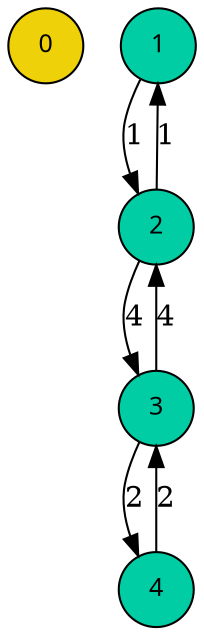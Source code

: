 digraph grafo {
	node [shape="circle", style=filled, color="black" fillcolor="#eed108" fontcolor="black" fontname="sans-serif" fontsize=12];
	"0" [label= "0" shape="circle" fontcolor="black" color="black" fillcolor="#eed108"];
	"1" [label= "1" shape="circle" fontcolor="black" color="black" fillcolor="#eed108"];
	"2" [label= "2" shape="circle" fontcolor="black" color="black" fillcolor="#eed108"];
	"3" [label= "3" shape="circle" fontcolor="black" color="black" fillcolor="#eed108"];
	"4" [label= "4" shape="circle" fontcolor="black" color="black" fillcolor="#eed108"];
	1 -> 2 [label="1"];
	"2" [label= "2" shape="circle" fontcolor="black" color="black" fillcolor="#01cda4"];
	2 -> 1 [label="1"];
	"1" [label= "1" shape="circle" fontcolor="black" color="black" fillcolor="#01cda4"];
	2 -> 3 [label="4"];
	"3" [label= "3" shape="circle" fontcolor="black" color="black" fillcolor="#01cda4"];
	3 -> 4 [label="2"];
	"4" [label= "4" shape="circle" fontcolor="black" color="black" fillcolor="#01cda4"];
	3 -> 2 [label="4"];
	"2" [label= "2" shape="circle" fontcolor="black" color="black" fillcolor="#01cda4"];
	4 -> 3 [label="2"];
	"3" [label= "3" shape="circle" fontcolor="black" color="black" fillcolor="#01cda4"];
}
